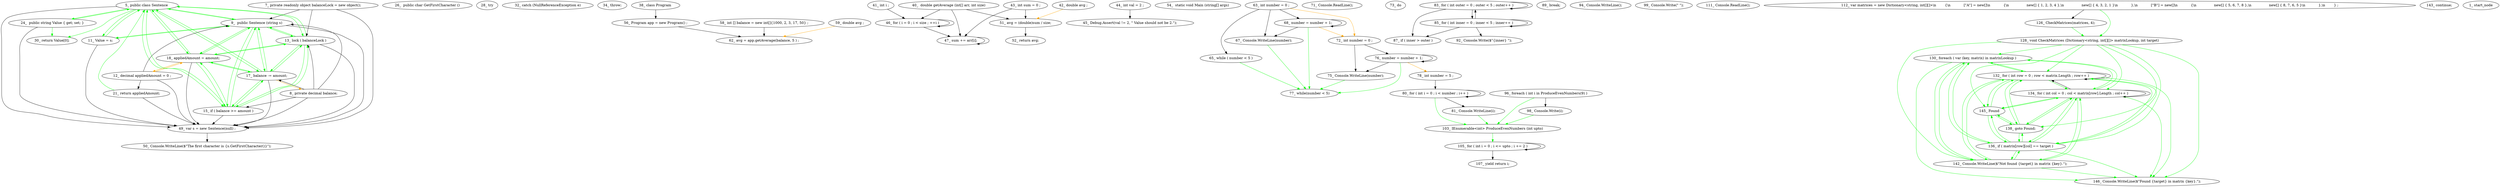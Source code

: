 digraph  {
11 [label="5_\ public\ class\ Sentence\ ", type_label=class_declaration];
15 [label="7_\ private\ readonly\ object\ balanceLock\ =\ new\ object\(\);", type_label=expression_statement];
26 [label="8_\ private\ decimal\ balance;", type_label=expression_statement];
32 [label="9_\ \ public\ Sentence\ \(string\ s\)", type_label=constructor_declaration];
40 [label="11_\ Value\ =\ s;", type_label=expression_statement];
45 [label="12_\ decimal\ appliedAmount\ =\ 0\ ;", type_label=local_declaration];
52 [label="13_\ lock\ \(\ balanceLock\ \)", type_label=lock];
55 [label="15_\ if\ \(\ balance\ >=\ amount\ \)", type_label=if];
60 [label="17_\ balance\ \-=\ amount;", type_label=expression_statement];
65 [label="18_\ appliedAmount\ =\ amount;", type_label=expression_statement];
70 [label="21_\ return\ appliedAmount;", type_label=expression_statement];
72 [label="24_\ \ public\ string\ Value\ \{\ get;\ set;\ \}", type_label=property_declaration];
79 [label="26_\ \ public\ char\ GetFirstCharacter\ \(\)", type_label=method_declaration];
85 [label="28_\ try", type_label=try];
87 [label="30_\ return\ Value\[0\];", type_label=expression_statement];
93 [label="32_\ catch\ \(NullReferenceException\ e\)", type_label=catch];
98 [label="34_\ throw;", type_label=expression_statement];
99 [label="38_\ class\ Program\ ", type_label=class_declaration];
102 [label="40_\ \ double\ getAverage\ \(int\[\]\ arr,\ int\ size\)", type_label=method_declaration];
115 [label="41_\ int\ i\ ;", type_label=local_declaration];
120 [label="42_\ double\ avg\ ;", type_label=local_declaration];
125 [label="43_\ int\ sum\ =\ 0\ ;", type_label=local_declaration];
132 [label="44_\ int\ val\ =\ 2\ ;", type_label=local_declaration];
139 [label="45_\ Debug\.Assert\(val\ !=\ 2,\ \"\ Value\ should\ not\ be\ 2\.\"\);", type_label=expression_statement];
151 [label="46_\ for\ \(\ i\ =\ 0\ ;\ i\ <\ size\ ;\ \+\+i\ \)", type_label=for];
162 [label="47_\ sum\ \+=\ arr\[i\];", type_label=expression_statement];
171 [label="49_\ var\ s\ =\ new\ Sentence\(null\)\ ;", type_label=local_declaration];
182 [label="50_\ Console\.WriteLine\(\$\"The\ first\ character\ is\ \{s\.GetFirstCharacter\(\)\}\"\);", type_label=expression_statement];
197 [label="51_\ avg\ =\ \(double\)sum\ /\ size;", type_label=expression_statement];
206 [label="52_\ return\ avg;", type_label=expression_statement];
208 [label="54_\ \ static\ void\ Main\ \(string\[\]\ args\)", type_label=method_declaration];
219 [label="56_\ Program\ app\ =\ new\ Program\(\)\ ;", type_label=local_declaration];
228 [label="58_\ int\ \[\]\ balance\ =\ new\ int\[\]\{1000,\ 2,\ 3,\ 17,\ 50\}\ ;", type_label=local_declaration];
246 [label="59_\ double\ avg\ ;", type_label=local_declaration];
251 [label="62_\ avg\ =\ app\.getAverage\(balance,\ 5\ \)\ ;", type_label=expression_statement];
264 [label="63_\ int\ number\ =\ 0\ ;", type_label=local_declaration];
271 [label="65_\ while\ \(\ number\ <\ 5\ \)", type_label=while];
276 [label="67_\ Console\.WriteLine\(number\);", type_label=expression_statement];
284 [label="68_\ number\ =\ number\ \+\ 1;", type_label=expression_statement];
291 [label="71_\ Console\.ReadLine\(\);", type_label=expression_statement];
297 [label="72_\ int\ number\ =\ 0\ ;", type_label=local_declaration];
304 [label="73_\ do", type_label=do];
306 [label="75_\ Console\.WriteLine\(number\);", type_label=expression_statement];
314 [label="76_\ number\ =\ number\ \+\ 1;", type_label=expression_statement];
321 [label="77_\ while\(number\ <\ 5\)", type_label=while];
324 [label="78_\ int\ number\ =\ 5\ ;", type_label=local_declaration];
331 [label="80_\ for\ \(\ int\ i\ =\ 0\ ;\ i\ <\ number\ ;\ i\+\+\ \)", type_label=for];
343 [label="81_\ Console\.WriteLine\(i\);", type_label=expression_statement];
351 [label="83_\ for\ \(\ int\ outer\ =\ 0\ ;\ outer\ <\ 5\ ;\ outer\+\+\ \)", type_label=for];
364 [label="85_\ for\ \(\ int\ inner\ =\ 0\ ;\ inner\ <\ 5\ ;\ inner\+\+\ \)", type_label=for];
377 [label="87_\ if\ \(\ inner\ >\ outer\ \)", type_label=if];
382 [label="89_\ break;", type_label=expression_statement];
383 [label="92_\ Console\.Write\(\$\"\{inner\}\ \"\);", type_label=expression_statement];
394 [label="94_\ Console\.WriteLine\(\);", type_label=expression_statement];
400 [label="96_\ foreach\ \(\ int\ i\ in\ ProduceEvenNumbers\(9\)\ \)", type_label=foreach];
409 [label="98_\ Console\.Write\(i\);", type_label=expression_statement];
417 [label="99_\ Console\.Write\(\"\ \"\);", type_label=expression_statement];
425 [label="103_\ IEnumerable<int>\ ProduceEvenNumbers\ \(int\ upto\)", type_label=local_function];
436 [label="105_\ for\ \(\ int\ i\ =\ 0\ ;\ i\ <=\ upto\ ;\ i\ \+=\ 2\ \)", type_label=for];
451 [label="107_\ yield\ return\ i;", type_label=expression_statement];
453 [label="111_\ Console\.ReadLine\(\);", type_label=expression_statement];
459 [label="112_\ var\ matrices\ =\ new\ Dictionary<string,\ int\[\]\[\]>\\n\ \ \ \ \ \ \ \ \{\\n\ \ \ \ \ \ \ \ \ \ \ \ \[\"A\"\]\ =\ new\[\]\\n\ \ \ \ \ \ \ \ \ \ \ \ \{\\n\ \ \ \ \ \ \ \ \ \ \ \ \ \ \ \ new\[\]\ \{\ 1,\ 2,\ 3,\ 4\ \},\\n\ \ \ \ \ \ \ \ \ \ \ \ \ \ \ \ new\[\]\ \{\ 4,\ 3,\ 2,\ 1\ \}\\n\ \ \ \ \ \ \ \ \ \ \ \ \},\\n\ \ \ \ \ \ \ \ \ \ \ \ \[\"B\"\]\ =\ new\[\]\\n\ \ \ \ \ \ \ \ \ \ \ \ \{\\n\ \ \ \ \ \ \ \ \ \ \ \ \ \ \ \ new\[\]\ \{\ 5,\ 6,\ 7,\ 8\ \},\\n\ \ \ \ \ \ \ \ \ \ \ \ \ \ \ \ new\[\]\ \{\ 8,\ 7,\ 6,\ 5\ \}\\n\ \ \ \ \ \ \ \ \ \ \ \ \},\\n\ \ \ \ \ \ \ \ \}\ ;", type_label=local_declaration];
516 [label="126_\ CheckMatrices\(matrices,\ 4\);", type_label=expression_statement];
524 [label="128_\ void\ CheckMatrices\ \(Dictionary<string,\ int\[\]\[\]>\ matrixLookup,\ int\ target\)", type_label=local_function];
543 [label="130_\ foreach\ \(\ var\ \(key,\ matrix\)\ in\ matrixLookup\ \)", type_label=foreach];
550 [label="132_\ for\ \(\ int\ row\ =\ 0\ ;\ row\ <\ matrix\.Length\ ;\ row\+\+\ \)", type_label=for];
565 [label="134_\ for\ \(\ int\ col\ =\ 0\ ;\ col\ <\ matrix\[row\]\.Length\ ;\ col\+\+\ \)", type_label=for];
584 [label="136_\ if\ \(\ matrix\[row\]\[col\]\ ==\ target\ \)", type_label=if];
597 [label="138_\ goto\ Found;", type_label=expression_statement];
599 [label="142_\ Console\.WriteLine\(\$\"Not\ found\ \{target\}\ in\ matrix\ \{key\}\.\"\);", type_label=expression_statement];
614 [label="143_\ continue;", type_label=expression_statement];
615 [label="145_\ Found", type_label=label];
617 [label="146_\ Console\.WriteLine\(\$\"Found\ \{target\}\ in\ matrix\ \{key\}\.\"\);", type_label=expression_statement];
1 [label="1_\ start_node", type_label=start];
11 -> 32  [color=green, key=0];
11 -> 40  [color=green, key=0];
11 -> 52  [color=green, key=0];
11 -> 55  [color=green, key=0];
11 -> 60  [color=green, key=0];
11 -> 65  [color=green, key=0];
11 -> 72  [color=green, key=0];
11 -> 87  [color=green, key=0];
11 -> 171  [key=0];
15 -> 32  [key=0, used_def=balanceLock];
15 -> 52  [key=0, used_def=balanceLock];
15 -> 171  [key=0];
26 -> 32  [key=0, used_def=balance];
26 -> 52  [key=0, used_def=balance];
26 -> 55  [key=0, used_def=balance];
26 -> 60  [key=0, used_def=balance];
26 -> 171  [key=0];
32 -> 11  [color=green, key=0];
32 -> 40  [color=green, key=0];
32 -> 52  [color=green, key=0];
32 -> 55  [color=green, key=0];
32 -> 60  [color=green, key=0];
32 -> 65  [color=green, key=0];
32 -> 171  [key=0];
40 -> 11  [color=green, key=0];
40 -> 32  [color=green, key=0];
40 -> 171  [key=0];
45 -> 32  [key=0, used_def=appliedAmount];
45 -> 65  [color=orange, key=0];
45 -> 70  [key=0, used_def=appliedAmount];
45 -> 171  [key=0];
52 -> 11  [color=green, key=0];
52 -> 32  [color=green, key=0];
52 -> 55  [color=green, key=0];
52 -> 60  [color=green, key=0];
52 -> 65  [color=green, key=0];
52 -> 171  [key=0];
55 -> 11  [color=green, key=0];
55 -> 32  [color=green, key=0];
55 -> 52  [color=green, key=0];
55 -> 60  [color=green, key=0];
55 -> 65  [color=green, key=0];
55 -> 171  [key=0];
60 -> 11  [color=green, key=0];
60 -> 26  [color=orange, key=0];
60 -> 32  [color=green, key=0];
60 -> 52  [color=green, key=0];
60 -> 55  [color=green, key=0];
60 -> 65  [color=green, key=0];
60 -> 171  [key=0];
65 -> 11  [color=green, key=0];
65 -> 32  [color=green, key=0];
65 -> 45  [color=orange, key=0];
65 -> 52  [color=green, key=0];
65 -> 55  [color=green, key=0];
65 -> 60  [color=green, key=0];
65 -> 171  [key=0];
70 -> 11  [color=green, key=0];
70 -> 171  [key=0];
72 -> 11  [color=green, key=0];
72 -> 87  [color=green, key=0];
72 -> 171  [key=0];
99 -> 219  [key=0];
102 -> 151  [key=0, used_def=size];
102 -> 162  [key=0, used_def=arr];
102 -> 197  [key=0, used_def=size];
115 -> 151  [key=0, used_def=i];
120 -> 197  [color=orange, key=0];
125 -> 162  [key=0, used_def=sum];
125 -> 197  [key=0, used_def=sum];
132 -> 139  [key=0, used_def=val];
151 -> 151  [key=0, used_def=i];
151 -> 162  [key=0, used_def=i];
162 -> 162  [key=0, used_def=sum];
171 -> 182  [key=0, used_def=s];
197 -> 206  [key=0, used_def=avg];
219 -> 251  [key=0, used_def=app];
228 -> 251  [key=0, used_def=balance];
246 -> 251  [color=orange, key=0];
264 -> 271  [key=0, used_def=number];
264 -> 276  [key=0, used_def=number];
264 -> 284  [key=0, used_def=number];
264 -> 297  [color=orange, key=0];
271 -> 321  [color=green, key=0];
276 -> 321  [color=green, key=0];
284 -> 276  [key=0, used_def=number];
284 -> 284  [key=0, used_def=number];
284 -> 297  [color=orange, key=0];
284 -> 321  [color=green, key=0];
297 -> 306  [key=0, used_def=number];
297 -> 314  [key=0, used_def=number];
306 -> 321  [color=green, key=0];
314 -> 306  [key=0, used_def=number];
314 -> 314  [key=0, used_def=number];
314 -> 321  [color=green, key=0];
314 -> 324  [color=orange, key=0];
324 -> 331  [key=0, used_def=number];
331 -> 331  [key=0, used_def=i];
331 -> 343  [key=0, used_def=i];
331 -> 425  [color=green, key=0];
343 -> 425  [color=green, key=0];
351 -> 351  [key=0, used_def=outer];
351 -> 364  [key=0, used_def=outer];
351 -> 377  [key=0, used_def=outer];
364 -> 351  [key=0, used_def=inner];
364 -> 364  [key=0, used_def=inner];
364 -> 377  [key=0, used_def=inner];
364 -> 383  [key=0, used_def=inner];
400 -> 409  [key=0, used_def=i];
400 -> 425  [color=green, key=0];
409 -> 425  [color=green, key=0];
425 -> 436  [color=green, key=0];
436 -> 436  [key=0, used_def=i];
436 -> 451  [key=0, used_def=i];
459 -> 516  [key=0, used_def=matrices];
459 -> 524  [color=green, key=0];
516 -> 524  [color=green, key=0];
524 -> 543  [color=green, key=0];
524 -> 550  [color=green, key=0];
524 -> 565  [color=green, key=0];
524 -> 584  [color=green, key=0];
524 -> 597  [color=green, key=0];
524 -> 599  [color=green, key=0];
524 -> 615  [color=green, key=0];
524 -> 617  [color=green, key=0];
543 -> 550  [color=green, key=0];
543 -> 565  [color=green, key=0];
543 -> 584  [color=green, key=0];
543 -> 599  [color=green, key=0];
543 -> 617  [color=green, key=0];
550 -> 543  [color=green, key=0];
550 -> 550  [key=0, used_def=row];
550 -> 565  [color=green, key=0];
550 -> 584  [color=green, key=0];
550 -> 597  [color=green, key=0];
550 -> 599  [color=green, key=0];
550 -> 615  [color=green, key=0];
550 -> 617  [color=green, key=0];
565 -> 543  [color=green, key=0];
565 -> 550  [key=0, used_def=col];
565 -> 565  [key=0, used_def=col];
565 -> 584  [color=green, key=0];
565 -> 597  [color=green, key=0];
565 -> 599  [color=green, key=0];
565 -> 615  [color=green, key=0];
565 -> 617  [color=green, key=0];
584 -> 543  [color=green, key=0];
584 -> 550  [color=green, key=0];
584 -> 565  [color=green, key=0];
584 -> 597  [color=green, key=0];
584 -> 599  [color=green, key=0];
584 -> 615  [color=green, key=0];
584 -> 617  [color=green, key=0];
597 -> 550  [color=green, key=0];
597 -> 565  [color=green, key=0];
597 -> 584  [color=green, key=0];
597 -> 615  [color=green, key=0];
599 -> 543  [color=green, key=0];
599 -> 550  [color=green, key=0];
599 -> 565  [color=green, key=0];
599 -> 584  [color=green, key=0];
599 -> 617  [color=green, key=0];
615 -> 550  [color=green, key=0];
615 -> 565  [color=green, key=0];
615 -> 584  [color=green, key=0];
615 -> 597  [color=green, key=0];
}
